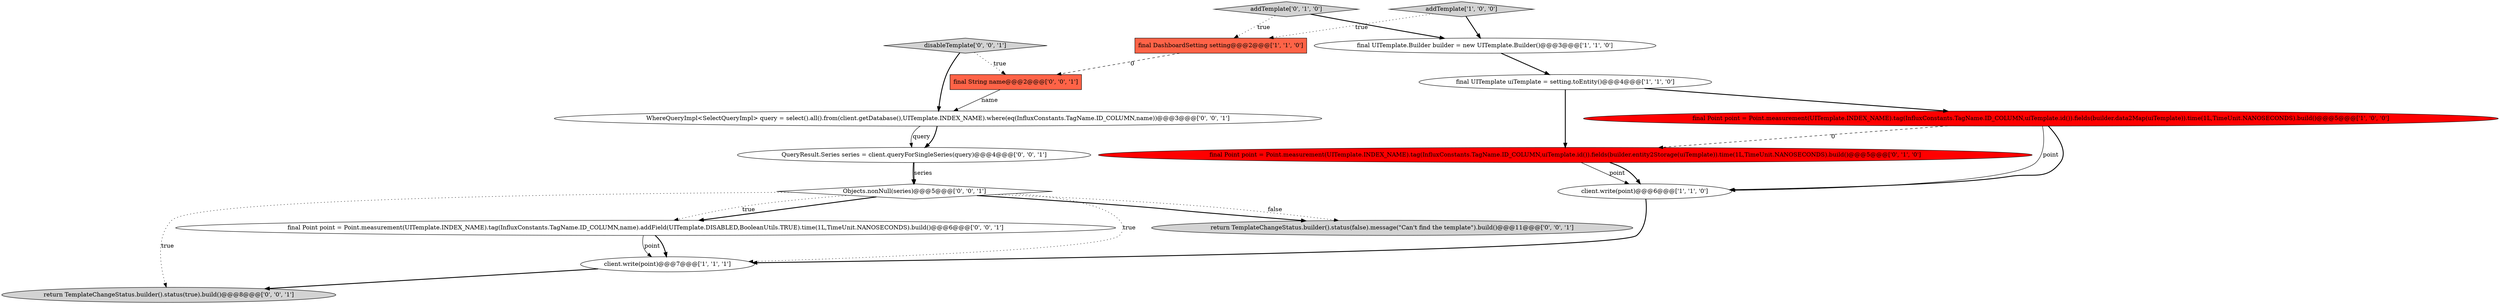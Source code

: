 digraph {
14 [style = filled, label = "return TemplateChangeStatus.builder().status(false).message(\"Can't find the template\").build()@@@11@@@['0', '0', '1']", fillcolor = lightgray, shape = ellipse image = "AAA0AAABBB3BBB"];
7 [style = filled, label = "addTemplate['0', '1', '0']", fillcolor = lightgray, shape = diamond image = "AAA0AAABBB2BBB"];
4 [style = filled, label = "final UITemplate.Builder builder = new UITemplate.Builder()@@@3@@@['1', '1', '0']", fillcolor = white, shape = ellipse image = "AAA0AAABBB1BBB"];
10 [style = filled, label = "WhereQueryImpl<SelectQueryImpl> query = select().all().from(client.getDatabase(),UITemplate.INDEX_NAME).where(eq(InfluxConstants.TagName.ID_COLUMN,name))@@@3@@@['0', '0', '1']", fillcolor = white, shape = ellipse image = "AAA0AAABBB3BBB"];
12 [style = filled, label = "final Point point = Point.measurement(UITemplate.INDEX_NAME).tag(InfluxConstants.TagName.ID_COLUMN,name).addField(UITemplate.DISABLED,BooleanUtils.TRUE).time(1L,TimeUnit.NANOSECONDS).build()@@@6@@@['0', '0', '1']", fillcolor = white, shape = ellipse image = "AAA0AAABBB3BBB"];
11 [style = filled, label = "disableTemplate['0', '0', '1']", fillcolor = lightgray, shape = diamond image = "AAA0AAABBB3BBB"];
3 [style = filled, label = "addTemplate['1', '0', '0']", fillcolor = lightgray, shape = diamond image = "AAA0AAABBB1BBB"];
8 [style = filled, label = "final Point point = Point.measurement(UITemplate.INDEX_NAME).tag(InfluxConstants.TagName.ID_COLUMN,uiTemplate.id()).fields(builder.entity2Storage(uiTemplate)).time(1L,TimeUnit.NANOSECONDS).build()@@@5@@@['0', '1', '0']", fillcolor = red, shape = ellipse image = "AAA1AAABBB2BBB"];
16 [style = filled, label = "return TemplateChangeStatus.builder().status(true).build()@@@8@@@['0', '0', '1']", fillcolor = lightgray, shape = ellipse image = "AAA0AAABBB3BBB"];
2 [style = filled, label = "final UITemplate uiTemplate = setting.toEntity()@@@4@@@['1', '1', '0']", fillcolor = white, shape = ellipse image = "AAA0AAABBB1BBB"];
0 [style = filled, label = "final Point point = Point.measurement(UITemplate.INDEX_NAME).tag(InfluxConstants.TagName.ID_COLUMN,uiTemplate.id()).fields(builder.data2Map(uiTemplate)).time(1L,TimeUnit.NANOSECONDS).build()@@@5@@@['1', '0', '0']", fillcolor = red, shape = ellipse image = "AAA1AAABBB1BBB"];
13 [style = filled, label = "Objects.nonNull(series)@@@5@@@['0', '0', '1']", fillcolor = white, shape = diamond image = "AAA0AAABBB3BBB"];
15 [style = filled, label = "QueryResult.Series series = client.queryForSingleSeries(query)@@@4@@@['0', '0', '1']", fillcolor = white, shape = ellipse image = "AAA0AAABBB3BBB"];
6 [style = filled, label = "client.write(point)@@@7@@@['1', '1', '1']", fillcolor = white, shape = ellipse image = "AAA0AAABBB1BBB"];
1 [style = filled, label = "client.write(point)@@@6@@@['1', '1', '0']", fillcolor = white, shape = ellipse image = "AAA0AAABBB1BBB"];
5 [style = filled, label = "final DashboardSetting setting@@@2@@@['1', '1', '0']", fillcolor = tomato, shape = box image = "AAA0AAABBB1BBB"];
9 [style = filled, label = "final String name@@@2@@@['0', '0', '1']", fillcolor = tomato, shape = box image = "AAA0AAABBB3BBB"];
13->6 [style = dotted, label="true"];
13->16 [style = dotted, label="true"];
15->13 [style = bold, label=""];
10->15 [style = bold, label=""];
13->12 [style = dotted, label="true"];
8->1 [style = solid, label="point"];
13->14 [style = dotted, label="false"];
5->9 [style = dashed, label="0"];
11->9 [style = dotted, label="true"];
4->2 [style = bold, label=""];
7->4 [style = bold, label=""];
12->6 [style = bold, label=""];
3->4 [style = bold, label=""];
0->1 [style = solid, label="point"];
12->6 [style = solid, label="point"];
7->5 [style = dotted, label="true"];
8->1 [style = bold, label=""];
2->0 [style = bold, label=""];
1->6 [style = bold, label=""];
13->12 [style = bold, label=""];
3->5 [style = dotted, label="true"];
15->13 [style = solid, label="series"];
6->16 [style = bold, label=""];
11->10 [style = bold, label=""];
0->1 [style = bold, label=""];
10->15 [style = solid, label="query"];
0->8 [style = dashed, label="0"];
13->14 [style = bold, label=""];
2->8 [style = bold, label=""];
9->10 [style = solid, label="name"];
}
